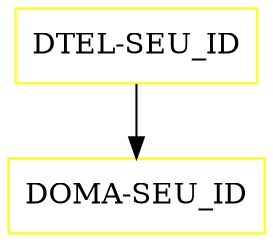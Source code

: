 digraph G {
  "DTEL-SEU_ID" [shape=box,color=yellow];
  "DOMA-SEU_ID" [shape=box,color=yellow,URL="./DOMA_SEU_ID.html"];
  "DTEL-SEU_ID" -> "DOMA-SEU_ID";
}
